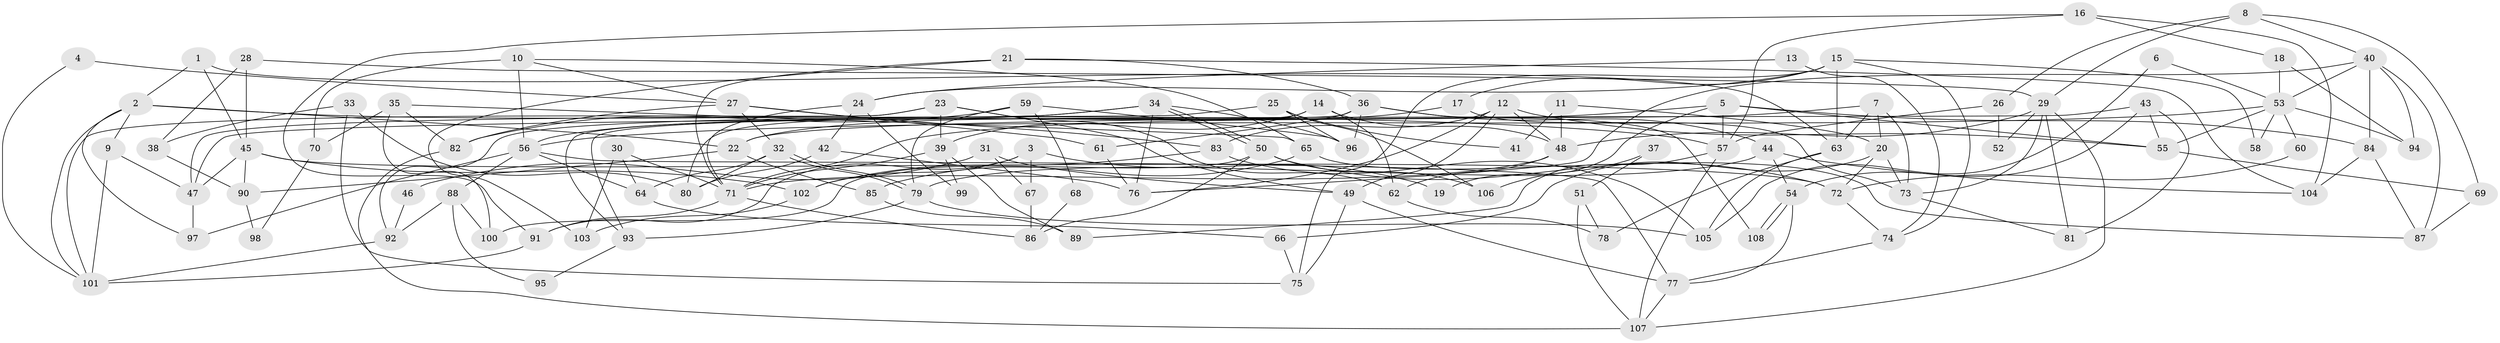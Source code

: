 // coarse degree distribution, {7: 0.10294117647058823, 4: 0.19117647058823528, 6: 0.19117647058823528, 11: 0.029411764705882353, 2: 0.07352941176470588, 5: 0.19117647058823528, 3: 0.16176470588235295, 9: 0.014705882352941176, 8: 0.04411764705882353}
// Generated by graph-tools (version 1.1) at 2025/41/03/06/25 10:41:58]
// undirected, 108 vertices, 216 edges
graph export_dot {
graph [start="1"]
  node [color=gray90,style=filled];
  1;
  2;
  3;
  4;
  5;
  6;
  7;
  8;
  9;
  10;
  11;
  12;
  13;
  14;
  15;
  16;
  17;
  18;
  19;
  20;
  21;
  22;
  23;
  24;
  25;
  26;
  27;
  28;
  29;
  30;
  31;
  32;
  33;
  34;
  35;
  36;
  37;
  38;
  39;
  40;
  41;
  42;
  43;
  44;
  45;
  46;
  47;
  48;
  49;
  50;
  51;
  52;
  53;
  54;
  55;
  56;
  57;
  58;
  59;
  60;
  61;
  62;
  63;
  64;
  65;
  66;
  67;
  68;
  69;
  70;
  71;
  72;
  73;
  74;
  75;
  76;
  77;
  78;
  79;
  80;
  81;
  82;
  83;
  84;
  85;
  86;
  87;
  88;
  89;
  90;
  91;
  92;
  93;
  94;
  95;
  96;
  97;
  98;
  99;
  100;
  101;
  102;
  103;
  104;
  105;
  106;
  107;
  108;
  1 -- 63;
  1 -- 2;
  1 -- 45;
  2 -- 97;
  2 -- 101;
  2 -- 9;
  2 -- 22;
  2 -- 57;
  3 -- 102;
  3 -- 91;
  3 -- 19;
  3 -- 67;
  4 -- 27;
  4 -- 101;
  5 -- 84;
  5 -- 57;
  5 -- 19;
  5 -- 55;
  5 -- 71;
  6 -- 105;
  6 -- 53;
  7 -- 22;
  7 -- 73;
  7 -- 20;
  7 -- 63;
  8 -- 40;
  8 -- 29;
  8 -- 26;
  8 -- 69;
  9 -- 47;
  9 -- 101;
  10 -- 27;
  10 -- 56;
  10 -- 65;
  10 -- 70;
  11 -- 48;
  11 -- 20;
  11 -- 41;
  12 -- 76;
  12 -- 55;
  12 -- 48;
  12 -- 49;
  12 -- 83;
  13 -- 24;
  13 -- 74;
  14 -- 62;
  14 -- 48;
  14 -- 39;
  14 -- 80;
  15 -- 74;
  15 -- 75;
  15 -- 17;
  15 -- 24;
  15 -- 58;
  15 -- 63;
  16 -- 57;
  16 -- 104;
  16 -- 18;
  16 -- 91;
  17 -- 73;
  17 -- 22;
  18 -- 53;
  18 -- 94;
  20 -- 73;
  20 -- 66;
  20 -- 72;
  21 -- 71;
  21 -- 36;
  21 -- 103;
  21 -- 104;
  22 -- 85;
  22 -- 90;
  23 -- 39;
  23 -- 49;
  23 -- 47;
  23 -- 62;
  23 -- 101;
  24 -- 71;
  24 -- 42;
  24 -- 99;
  25 -- 93;
  25 -- 96;
  25 -- 41;
  25 -- 106;
  26 -- 57;
  26 -- 52;
  27 -- 32;
  27 -- 83;
  27 -- 61;
  27 -- 82;
  28 -- 38;
  28 -- 29;
  28 -- 45;
  29 -- 48;
  29 -- 107;
  29 -- 52;
  29 -- 73;
  29 -- 81;
  30 -- 71;
  30 -- 103;
  30 -- 64;
  31 -- 67;
  31 -- 49;
  31 -- 46;
  32 -- 79;
  32 -- 79;
  32 -- 64;
  32 -- 80;
  33 -- 80;
  33 -- 75;
  33 -- 38;
  34 -- 76;
  34 -- 50;
  34 -- 50;
  34 -- 56;
  34 -- 92;
  34 -- 96;
  35 -- 65;
  35 -- 100;
  35 -- 70;
  35 -- 82;
  36 -- 61;
  36 -- 96;
  36 -- 44;
  36 -- 93;
  36 -- 108;
  37 -- 106;
  37 -- 51;
  38 -- 90;
  39 -- 71;
  39 -- 89;
  39 -- 99;
  40 -- 87;
  40 -- 94;
  40 -- 53;
  40 -- 76;
  40 -- 84;
  42 -- 80;
  42 -- 76;
  43 -- 47;
  43 -- 54;
  43 -- 55;
  43 -- 81;
  44 -- 104;
  44 -- 54;
  44 -- 79;
  45 -- 47;
  45 -- 72;
  45 -- 90;
  45 -- 102;
  46 -- 92;
  47 -- 97;
  48 -- 71;
  48 -- 62;
  49 -- 77;
  49 -- 75;
  50 -- 72;
  50 -- 86;
  50 -- 100;
  50 -- 106;
  51 -- 78;
  51 -- 107;
  53 -- 55;
  53 -- 56;
  53 -- 58;
  53 -- 60;
  53 -- 94;
  54 -- 108;
  54 -- 108;
  54 -- 77;
  55 -- 69;
  56 -- 64;
  56 -- 77;
  56 -- 88;
  56 -- 97;
  57 -- 107;
  57 -- 89;
  59 -- 82;
  59 -- 79;
  59 -- 68;
  59 -- 96;
  60 -- 72;
  61 -- 76;
  62 -- 78;
  63 -- 78;
  63 -- 105;
  64 -- 66;
  65 -- 85;
  65 -- 87;
  66 -- 75;
  67 -- 86;
  68 -- 86;
  69 -- 87;
  70 -- 98;
  71 -- 91;
  71 -- 86;
  72 -- 74;
  73 -- 81;
  74 -- 77;
  77 -- 107;
  79 -- 93;
  79 -- 105;
  82 -- 107;
  83 -- 105;
  83 -- 102;
  84 -- 87;
  84 -- 104;
  85 -- 89;
  88 -- 92;
  88 -- 95;
  88 -- 100;
  90 -- 98;
  91 -- 101;
  92 -- 101;
  93 -- 95;
  102 -- 103;
}
